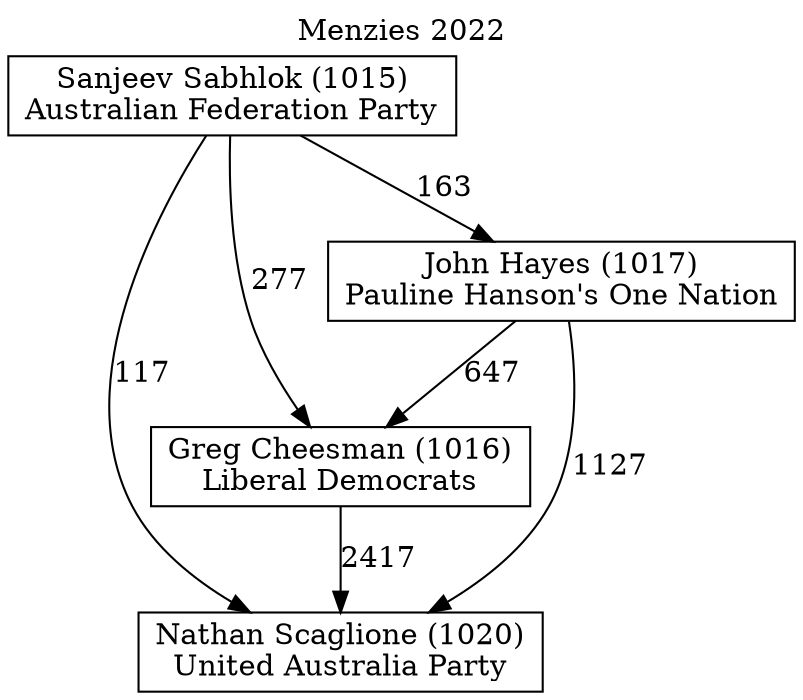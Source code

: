 // House preference flow
digraph "Nathan Scaglione (1020)_Menzies_2022" {
	graph [label="Menzies 2022" labelloc=t mclimit=10]
	node [shape=box]
	"Nathan Scaglione (1020)" [label="Nathan Scaglione (1020)
United Australia Party"]
	"Greg Cheesman (1016)" [label="Greg Cheesman (1016)
Liberal Democrats"]
	"John Hayes (1017)" [label="John Hayes (1017)
Pauline Hanson's One Nation"]
	"Sanjeev Sabhlok (1015)" [label="Sanjeev Sabhlok (1015)
Australian Federation Party"]
	"Greg Cheesman (1016)" -> "Nathan Scaglione (1020)" [label=2417]
	"John Hayes (1017)" -> "Greg Cheesman (1016)" [label=647]
	"Sanjeev Sabhlok (1015)" -> "John Hayes (1017)" [label=163]
	"John Hayes (1017)" -> "Nathan Scaglione (1020)" [label=1127]
	"Sanjeev Sabhlok (1015)" -> "Nathan Scaglione (1020)" [label=117]
	"Sanjeev Sabhlok (1015)" -> "Greg Cheesman (1016)" [label=277]
}
